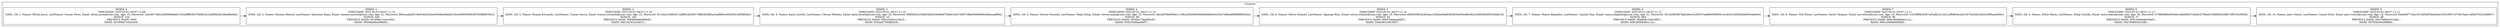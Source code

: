 digraph Blockchain {
    node [shape=record];
    rankdir=LR;
    subgraph cluster_0 {
        label = "Usuarios";
        block0 [label = "{<data> INDEX: 0 \n TIMESTAMP: 2025-05-01::00:07:11.08 \n DATA: \{Id: 1, Names: Efraín Josué, LastNames: Cuxum Pérez, Email: efrain.josue@usac.com, Age: 19, Password: 2a4c907c8bcc582969efe847d52e9ff6364704f6b1fc1bdf5fb381e9ae8fee6d\} \n NONCE: 234 \n PREVIOUS HASH: 0000 \n HASH: 001899a7cc6ce304...}"];
        block1 [label = "{<data> INDEX: 1 \n TIMESTAMP: 2025-05-01::00:07:11.10 \n DATA: \{Id: 2, Names: Ximena Marisol, LastNames: Quixchán Rojas, Email: ximena.marisol@usac.com, Age: 21, Password: 883caeabaf519b4540e52bee0549fee9a8a8136d449609596c9f7609fb8836c2\} \n NONCE: 246 \n PREVIOUS HASH: 001899a7cc6ce304... \n HASH: 00f286a0ba598b92...}"];
        block2 [label = "{<data> INDEX: 2 \n TIMESTAMP: 2025-05-01::00:07:11.10 \n DATA: \{Id: 3, Names: Brayan Estuardo, LastNames: Tumax García, Email: brayan.estuardo@usac.com, Age: 22, Password: 911e9a1439fe027adf891bb39071ffd6282fbba3cbd806ce9526941af0fd6a9d\} \n NONCE: 162 \n PREVIOUS HASH: 00f286a0ba598b92... \n HASH: 0061e25e3c2cfd15...}"];
        block3 [label = "{<data> INDEX: 3 \n TIMESTAMP: 2025-05-01::00:07:11.10 \n DATA: \{Id: 4, Names: Karla Lisseth, LastNames: Chocoy Méndez, Email: karla.lisseth@usac.com, Age: 20, Password: 598f38d325268c5b8cb39e9fe8756b6164376997c88a058649664efbaeaaf99a\} \n NONCE: 34 \n PREVIOUS HASH: 0061e25e3c2cfd15... \n HASH: 003ab4756ddf2b30...}"];
        block4 [label = "{<data> INDEX: 4 \n TIMESTAMP: 2025-05-01::00:07:11.10 \n DATA: \{Id: 5, Names: Steven Facundo, LastNames: Mejia Xolop, Email: steven.mejia@usac.com, Age: 23, Password: 8dcedf76e8949e11196ca55b5960960bf4688e94205e70d6baf0f9fdf8f943be\} \n NONCE: 86 \n PREVIOUS HASH: 003ab4756ddf2b30... \n HASH: 005f104dbaa9ef57...}"];
        block5 [label = "{<data> INDEX: 5 \n TIMESTAMP: 2025-05-01::00:07:11.10 \n DATA: \{Id: 6, Names: Selvin Orlando, LastNames: Ajpacajá Ruiz, Email: selvin.orlando@usac.com, Age: 18, Password: d08b5086cb2463aa1028eae0bdfe565fc5e859ed8e3824346f3d0485552bb619\} \n NONCE: 82 \n PREVIOUS HASH: 005f104dbaa9ef57... \n HASH: 00a8cf915e818957...}"];
        block6 [label = "{<data> INDEX: 6 \n TIMESTAMP: 2025-05-01::00:07:11.11 \n DATA: \{Id: 7, Names: Mayra Alejandra, LastNames: Cojulún Díaz, Email: mayra.alejandra@usac.com, Age: 21, Password: 03142883967fadc48ec3c28557cad6b659683914cc6431c6f5d28de905eab60d\} \n NONCE: 864 \n PREVIOUS HASH: 00a8cf915e818957... \n HASH: 008c392b8d0e1c1e...}"];
        block7 [label = "{<data> INDEX: 7 \n TIMESTAMP: 2025-05-01::00:07:11.11 \n DATA: \{Id: 8, Names: Noé Eliseo, LastNames: Sactic Vásquez, Email: noe.eliseo@usac.com, Age: 19, Password: cc235f8fdc8387a43a8b221d221af9d944ce2f1457ba3461b5d42d96aeaf469c\} \n NONCE: 98 \n PREVIOUS HASH: 008c392b8d0e1c1e... \n HASH: 0091e50bb9a05b63...}"];
        block8 [label = "{<data> INDEX: 8 \n TIMESTAMP: 2025-05-01::00:07:11.11 \n DATA: \{Id: 9, Names: Dulce María, LastNames: Xolop Castillo, Email: dulce.maria@usac.com, Age: 20, Password: 575f89df9e69540ec3a9d6f237abfcfc2780ee519b8f5d5448b73f9105cf4f38\} \n NONCE: 37 \n PREVIOUS HASH: 0091e50bb9a05b63... \n HASH: 00a79489cf1b1d8c...}"];
        block9 [label = "{<data> INDEX: 9 \n TIMESTAMP: 2025-05-01::00:07:11.11 \n DATA: \{Id: 10, Names: Jairo Vinicio, LastNames: Camey Ortiz, Email: jairo.vinicio@usac.com, Age: 22, Password: fceb460773da1813df5bf53bd34d41650cf007c379415abc1d83d705233df607\} \n NONCE: 80 \n PREVIOUS HASH: 00a79489cf1b1d8c... \n HASH: 007506c00a998f0b...}"];
        block0 -> block1;
        block1 -> block2;
        block2 -> block3;
        block3 -> block4;
        block4 -> block5;
        block5 -> block6;
        block6 -> block7;
        block7 -> block8;
        block8 -> block9;
    }
}
